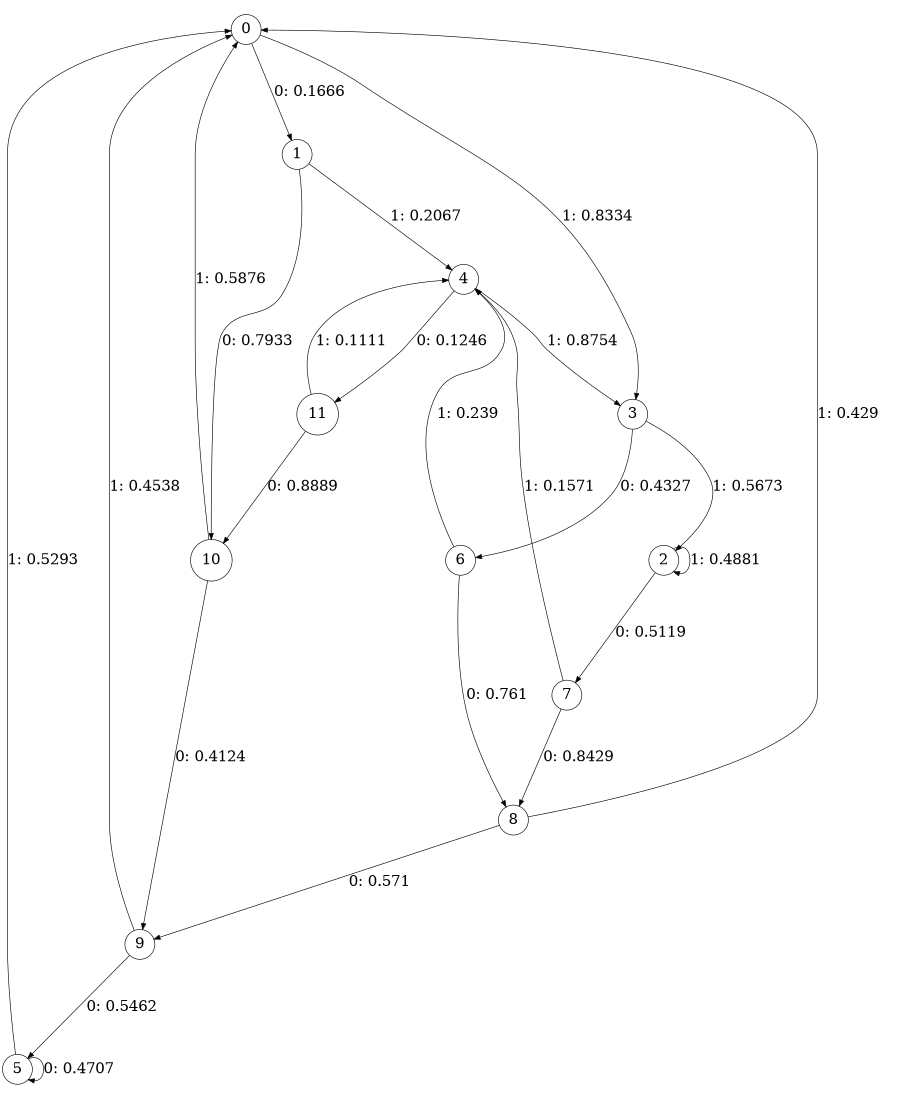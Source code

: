 digraph "ch1randomL4" {
size = "6,8.5";
ratio = "fill";
node [shape = circle];
node [fontsize = 24];
edge [fontsize = 24];
0 -> 1 [label = "0: 0.1666   "];
0 -> 3 [label = "1: 0.8334   "];
1 -> 10 [label = "0: 0.7933   "];
1 -> 4 [label = "1: 0.2067   "];
2 -> 7 [label = "0: 0.5119   "];
2 -> 2 [label = "1: 0.4881   "];
3 -> 6 [label = "0: 0.4327   "];
3 -> 2 [label = "1: 0.5673   "];
4 -> 11 [label = "0: 0.1246   "];
4 -> 3 [label = "1: 0.8754   "];
5 -> 5 [label = "0: 0.4707   "];
5 -> 0 [label = "1: 0.5293   "];
6 -> 8 [label = "0: 0.761    "];
6 -> 4 [label = "1: 0.239    "];
7 -> 8 [label = "0: 0.8429   "];
7 -> 4 [label = "1: 0.1571   "];
8 -> 9 [label = "0: 0.571    "];
8 -> 0 [label = "1: 0.429    "];
9 -> 5 [label = "0: 0.5462   "];
9 -> 0 [label = "1: 0.4538   "];
10 -> 9 [label = "0: 0.4124   "];
10 -> 0 [label = "1: 0.5876   "];
11 -> 10 [label = "0: 0.8889   "];
11 -> 4 [label = "1: 0.1111   "];
}